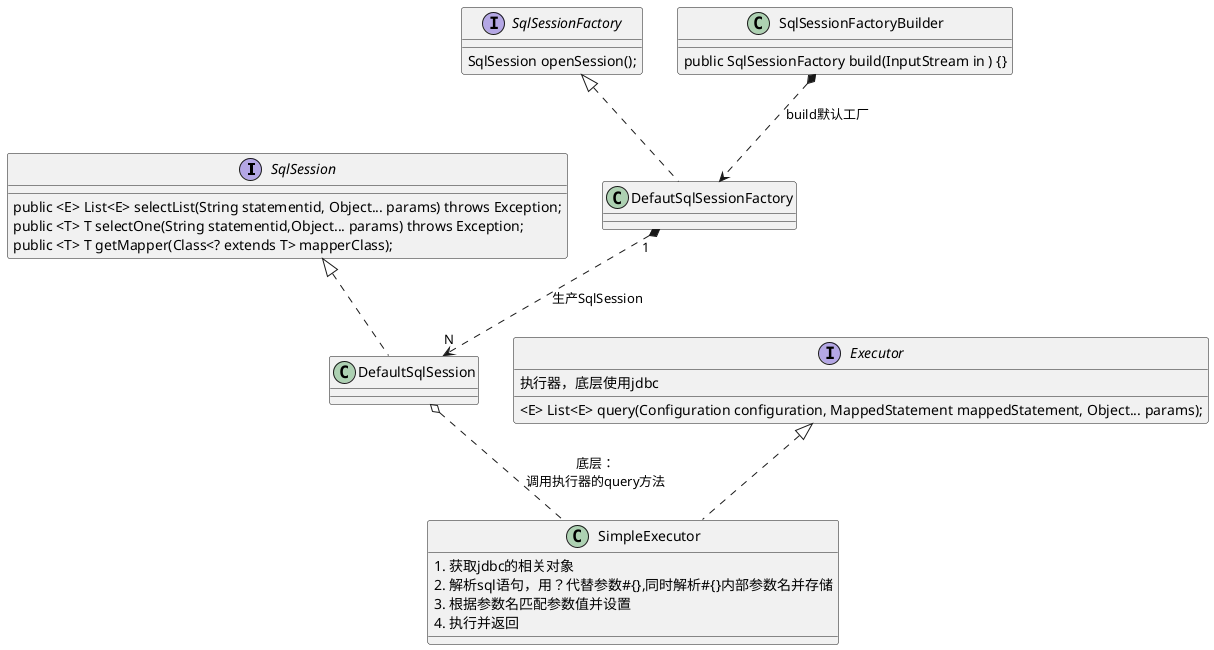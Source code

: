 @startuml


interface SqlSession {
    public <E> List<E> selectList(String statementid, Object... params) throws Exception;
    public <T> T selectOne(String statementid,Object... params) throws Exception;
    public <T> T getMapper(Class<? extends T> mapperClass);
}
interface SqlSessionFactory {
    SqlSession openSession();
}


interface Executor {
  执行器，底层使用jdbc
  <E> List<E> query(Configuration configuration, MappedStatement mappedStatement, Object... params);
}


class SqlSessionFactoryBuilder {
    public SqlSessionFactory build(InputStream in ) {}
}
class DefaultSqlSession implements SqlSession
class DefautSqlSessionFactory implements SqlSessionFactory
class SimpleExecutor implements Executor {
 1. 获取jdbc的相关对象
 2. 解析sql语句，用？代替参数#{},同时解析#{}内部参数名并存储
 3. 根据参数名匹配参数值并设置
 4. 执行并返回
}


SqlSessionFactoryBuilder *..> DefautSqlSessionFactory : "build默认工厂"
DefautSqlSessionFactory "1" *..> "N" DefaultSqlSession : "生产SqlSession"
DefaultSqlSession o.. SimpleExecutor:"底层：\n调用执行器的query方法"



@enduml